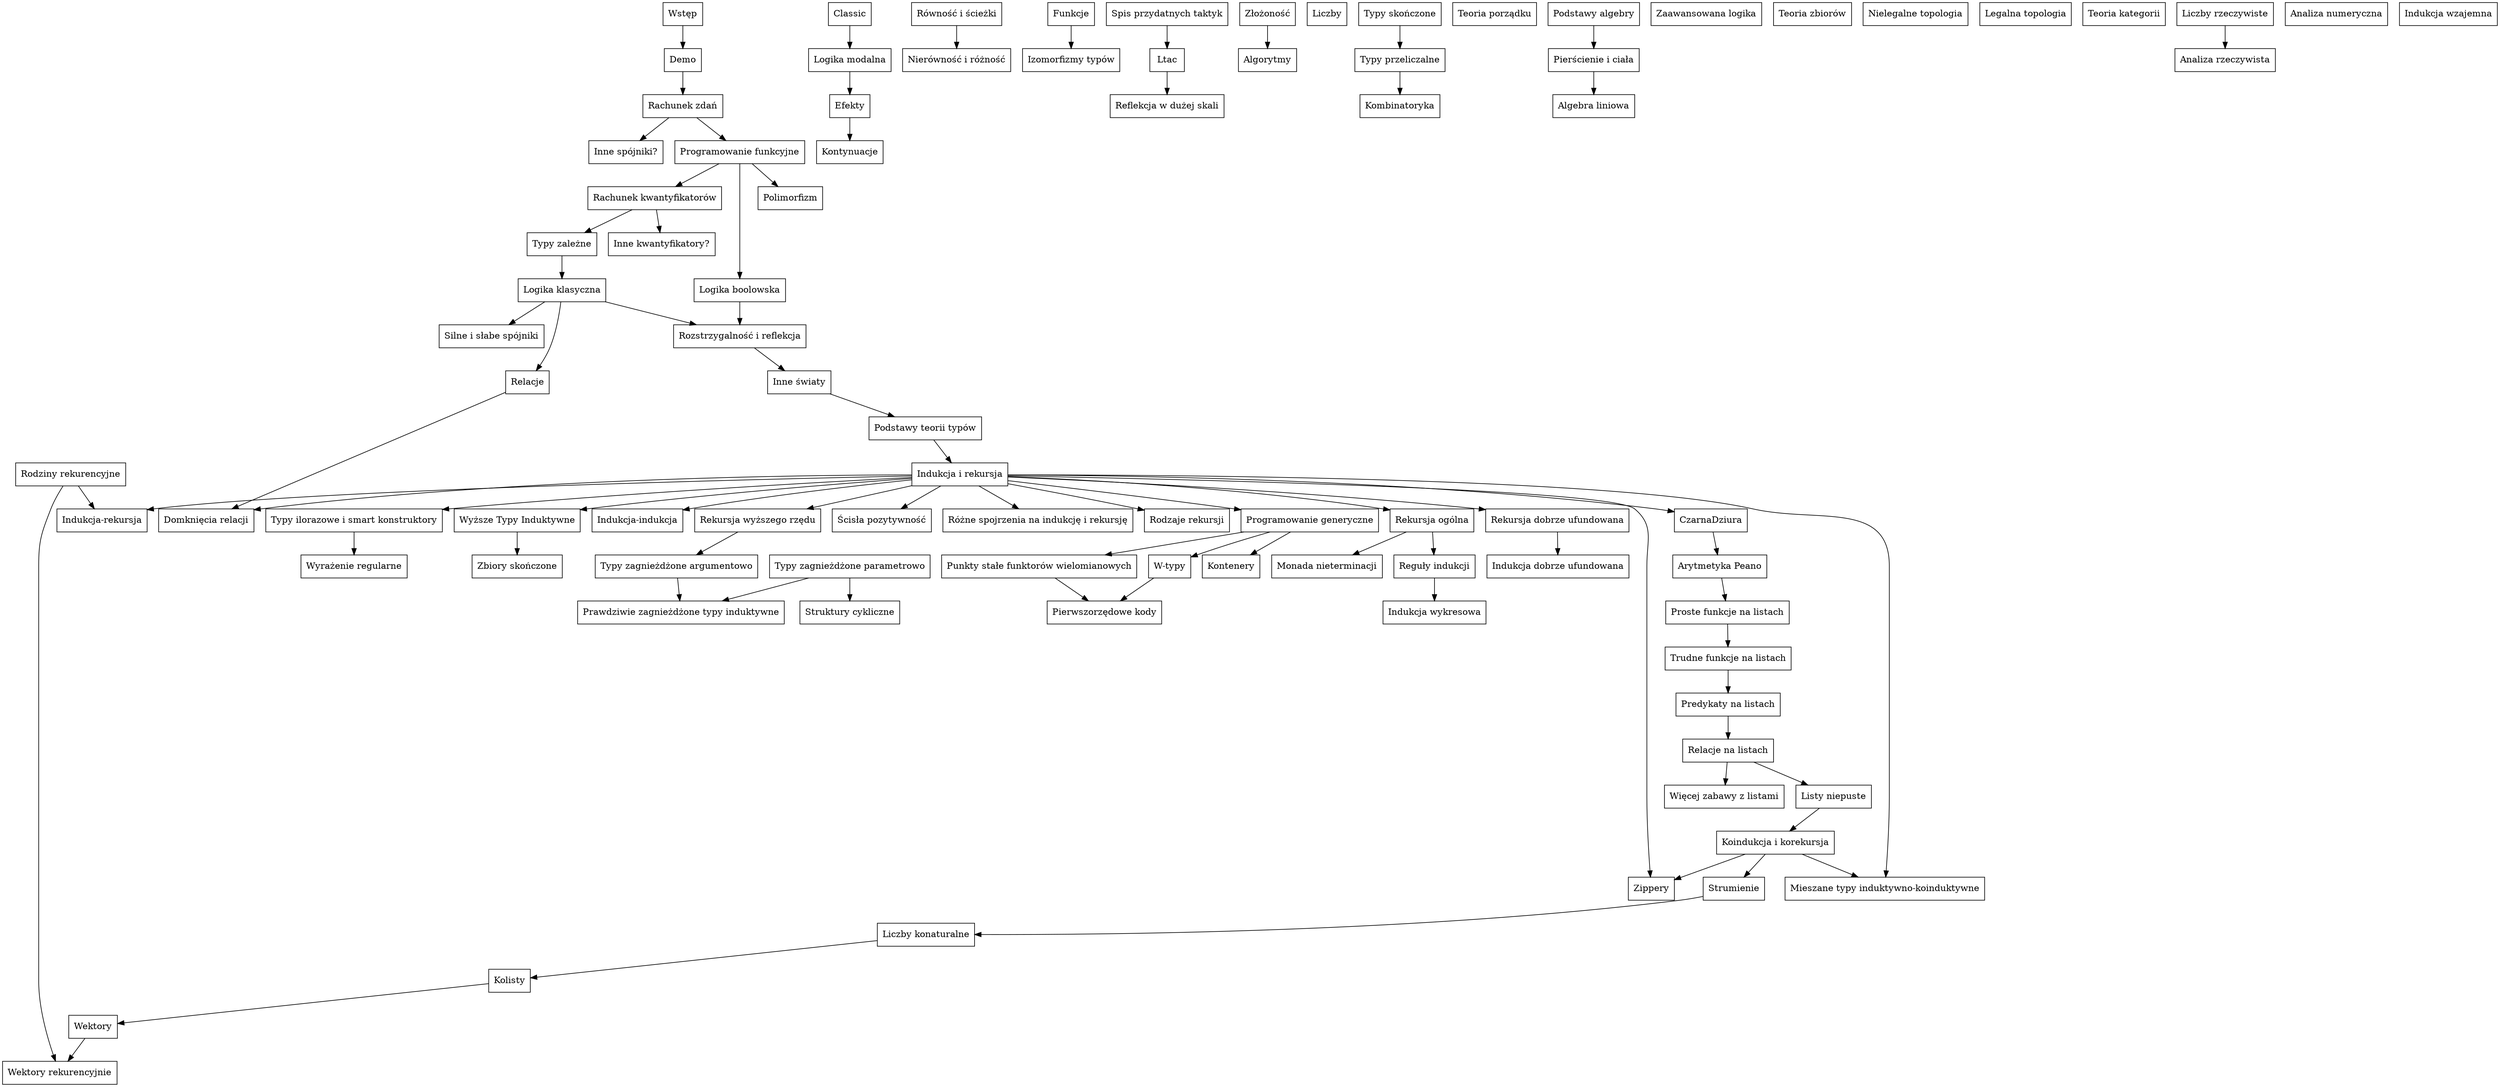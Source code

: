 digraph
{
  node[shape=rectangle]

  Intro             [label = "Wstęp"]
  Demo              [label = "Demo"]
  
  Connectives       [label = "Rachunek zdań"]
  Otherconnectives  [label = "Inne spójniki?"]
  Quantifiers       [label = "Rachunek kwantyfikatorów"]
  OtherQuantifiers  [label = "Inne kwantyfikatory?"]
  Classical         [label = "Logika klasyczna"]
  WeakStrong        [label = "Silne i słabe spójniki"]
  Modal             [label = "Logika modalna"]
  Pluralism         [label = "Inne światy"]

  FuncProg          [label = "Programowanie funkcyjne"]
  DependentTypes    [label = "Typy zależne"]
  Bool              [label = "Logika boolowska"]
  Poly              [label = "Polimorfizm"]
  DecRefl           [label = "Rozstrzygalność i reflekcja"]

  TypeTheory        [label = "Podstawy teorii typów"]

  IndRecIntro       [label = "Indukcja i rekursja"]
  StrictPos         [label = "Ścisła pozytywność"]
  
  BottomUpTopDown   [label = "Różne spojrzenia na indukcję i rekursję"]
  Recs              [label = "Rodzaje rekursji"]      
  Principles        [label = "Reguły indukcji"]
  HigherOrderRec    [label = "Rekursja wyższego rzędu"]
  NestedArg         [label = "Typy zagnieżdżone argumentowo"]
  GenRec            [label = "Rekursja ogólna"]
  NontermMonad      [label = "Monada nieterminacji"]
  WfRec             [label = "Rekursja dobrze ufundowana"]
  WfInd             [label = "Indukcja dobrze ufundowana"]
  GraphInd          [label = "Indukcja wykresowa"]
  
  Nat               [label = "Arytmetyka Peano"]
  
  ListFunc          [label = "Proste funkcje na listach"]
  ListFunc2         [label = "Trudne funkcje na listach"]
  ListPred          [label = "Predykaty na listach"]
  ListRel           [label = "Relacje na listach"]
  MoreList          [label = "Więcej zabawy z listami"]
  NonemptyList      [label = "Listy niepuste"]
  
  Vec               [label = "Wektory"]
  VecRec            [label = "Wektory rekurencyjnie"]
  
  CoindCorec        [label = "Koindukcja i korekursja"]
  Stream            [label = "Strumienie"]
  Conat             [label = "Liczby konaturalne"]
  Colist            [label = "Kolisty"]
  
  Zipper            [label = "Zippery"]
  Quot              [label = "Typy ilorazowe i smart konstruktory"]
  Regex             [label = "Wyrażenie regularne"]
  NestedParam       [label = "Typy zagnieżdżone parametrowo"]
  Cyclic            [label = "Struktury cykliczne"]
  HIT               [label = "Wyższe Typy Induktywne"]
  FinSet            [label = "Zbiory skończone"]
  IndInd            [label = "Indukcja-indukcja"]
  IndRec            [label = "Indukcja-rekursja"]
  TrulyNested       [label = "Prawdziwie zagnieżdżone typy induktywne"]
  IndCoind          [label = "Mieszane typy induktywno-koinduktywne"]
  
  Generics          [label = "Programowanie generyczne"]
  W                 [label = "W-typy"]
  MuNu              [label = "Punkty stałe funktorów wielomianowych"]
  FOCodes           [label = "Pierwszorzędowe kody"]
  Containers        [label = "Kontenery"]

  Paths             [label = "Równość i ścieżki"]
  Disequality       [label = "Nierówność i różność"]

  Functions         [label = "Funkcje"]
  Iso               [label = "Izomorfizmy typów"]
  Relations         [label = "Relacje"]
  Closures          [label = "Domknięcia relacji"]

  TacticIndex       [label = "Spis przydatnych taktyk"]
  Ltac              [label = "Ltac"]
  Reflection        [label = "Reflekcja w dużej skali"]

  Complexity        [label = "Złożoność"]
  Algorithms        [label = "Algorytmy"]

  Effects           [label = "Efekty"]
  Continuations     [label = "Kontynuacje"]

  Num               [label = "Liczby"]
  FiniteTypes       [label = "Typy skończone"]
  CountableTypes    [label = "Typy przeliczalne"]
  Combinatorics     [label = "Kombinatoryka"]
  Orders            [label = "Teoria porządku"]
  Algebra           [label = "Podstawy algebry"]
  RingsFields       [label = "Pierścienie i ciała"]
  LinearAlgebra     [label = "Algebra liniowa"]

  AdvancedLogic     [label = "Zaawansowana logika"]
  SetTheory         [label = "Teoria zbiorów"]
  IllegalTopology   [label = "Nielegalne topologia"]
  LegalTopology     [label = "Legalna topologia"]
  CategoryTheory    [label = "Teoria kategorii"]
  Reals             [label = "Liczby rzeczywiste"]
  NumericalAnalysis [label = "Analiza numeryczna"]
  RealAnalysis      [label = "Analiza rzeczywista"] 
  
  // TODO
  MutualInd         [label = "Indukcja wzajemna"]
  RecFam            [label = "Rodziny rekurencyjne"]

  Intro -> Demo -> Connectives -> FuncProg -> Quantifiers -> DependentTypes -> Classical -> DecRefl -> Pluralism -> TypeTheory -> IndRecIntro -> CzarnaDziura -> Nat -> ListFunc -> ListFunc2 -> ListPred -> ListRel -> NonemptyList -> CoindCorec -> Stream -> Conat -> Colist -> Vec

  Connectives -> Otherconnectives
  Quantifiers -> OtherQuantifiers
  Classical -> WeakStrong, Relations
  
  Relations, IndRecIntro -> Closures
  Functions -> Iso

  FuncProg -> Bool, Poly
  Bool -> DecRefl

  IndRecIntro -> GenRec -> Principles -> GraphInd
  IndRecIntro -> StrictPos, BottomUpTopDown
  
  GenRec -> NontermMonad
  IndRecIntro -> Recs

  IndRecIntro -> WfRec -> WfInd


  ListRel -> MoreList

  Vec, RecFam -> VecRec
  RecFam -> IndRec

  IndRecIntro, CoindCorec -> Zipper

  IndRecIntro -> Quot, HigherOrderRec, HIT, IndInd, IndRec, Generics

  Quot -> Regex
  
  HigherOrderRec -> NestedArg
  NestedArg -> TrulyNested
  NestedParam -> Cyclic, TrulyNested
  
  HIT -> FinSet
  IndInd
  IndRec

  IndRecIntro, CoindCorec -> IndCoind

  Generics -> W, MuNu, Containers
  W -> FOCodes
  MuNu -> FOCodes
  
  Paths -> Disequality

  TacticIndex -> Ltac -> Reflection

  Complexity -> Algorithms

  Classic -> Modal -> Effects -> Continuations

  Num
  FiniteTypes -> CountableTypes -> Combinatorics
  Orders
  Algebra -> RingsFields -> LinearAlgebra

  AdvancedLogic
  SetTheory
  IllegalTopology
  LegalTopology
  CategoryTheory
  Reals -> RealAnalysis
  NumericalAnalysis
}